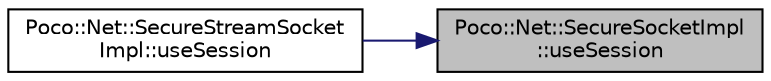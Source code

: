 digraph "Poco::Net::SecureSocketImpl::useSession"
{
 // LATEX_PDF_SIZE
  edge [fontname="Helvetica",fontsize="10",labelfontname="Helvetica",labelfontsize="10"];
  node [fontname="Helvetica",fontsize="10",shape=record];
  rankdir="RL";
  Node1 [label="Poco::Net::SecureSocketImpl\l::useSession",height=0.2,width=0.4,color="black", fillcolor="grey75", style="filled", fontcolor="black",tooltip=" "];
  Node1 -> Node2 [dir="back",color="midnightblue",fontsize="10",style="solid",fontname="Helvetica"];
  Node2 [label="Poco::Net::SecureStreamSocket\lImpl::useSession",height=0.2,width=0.4,color="black", fillcolor="white", style="filled",URL="$classPoco_1_1Net_1_1SecureStreamSocketImpl.html#a35a7c99deee11bc1e450946f4ac28991",tooltip=" "];
}
